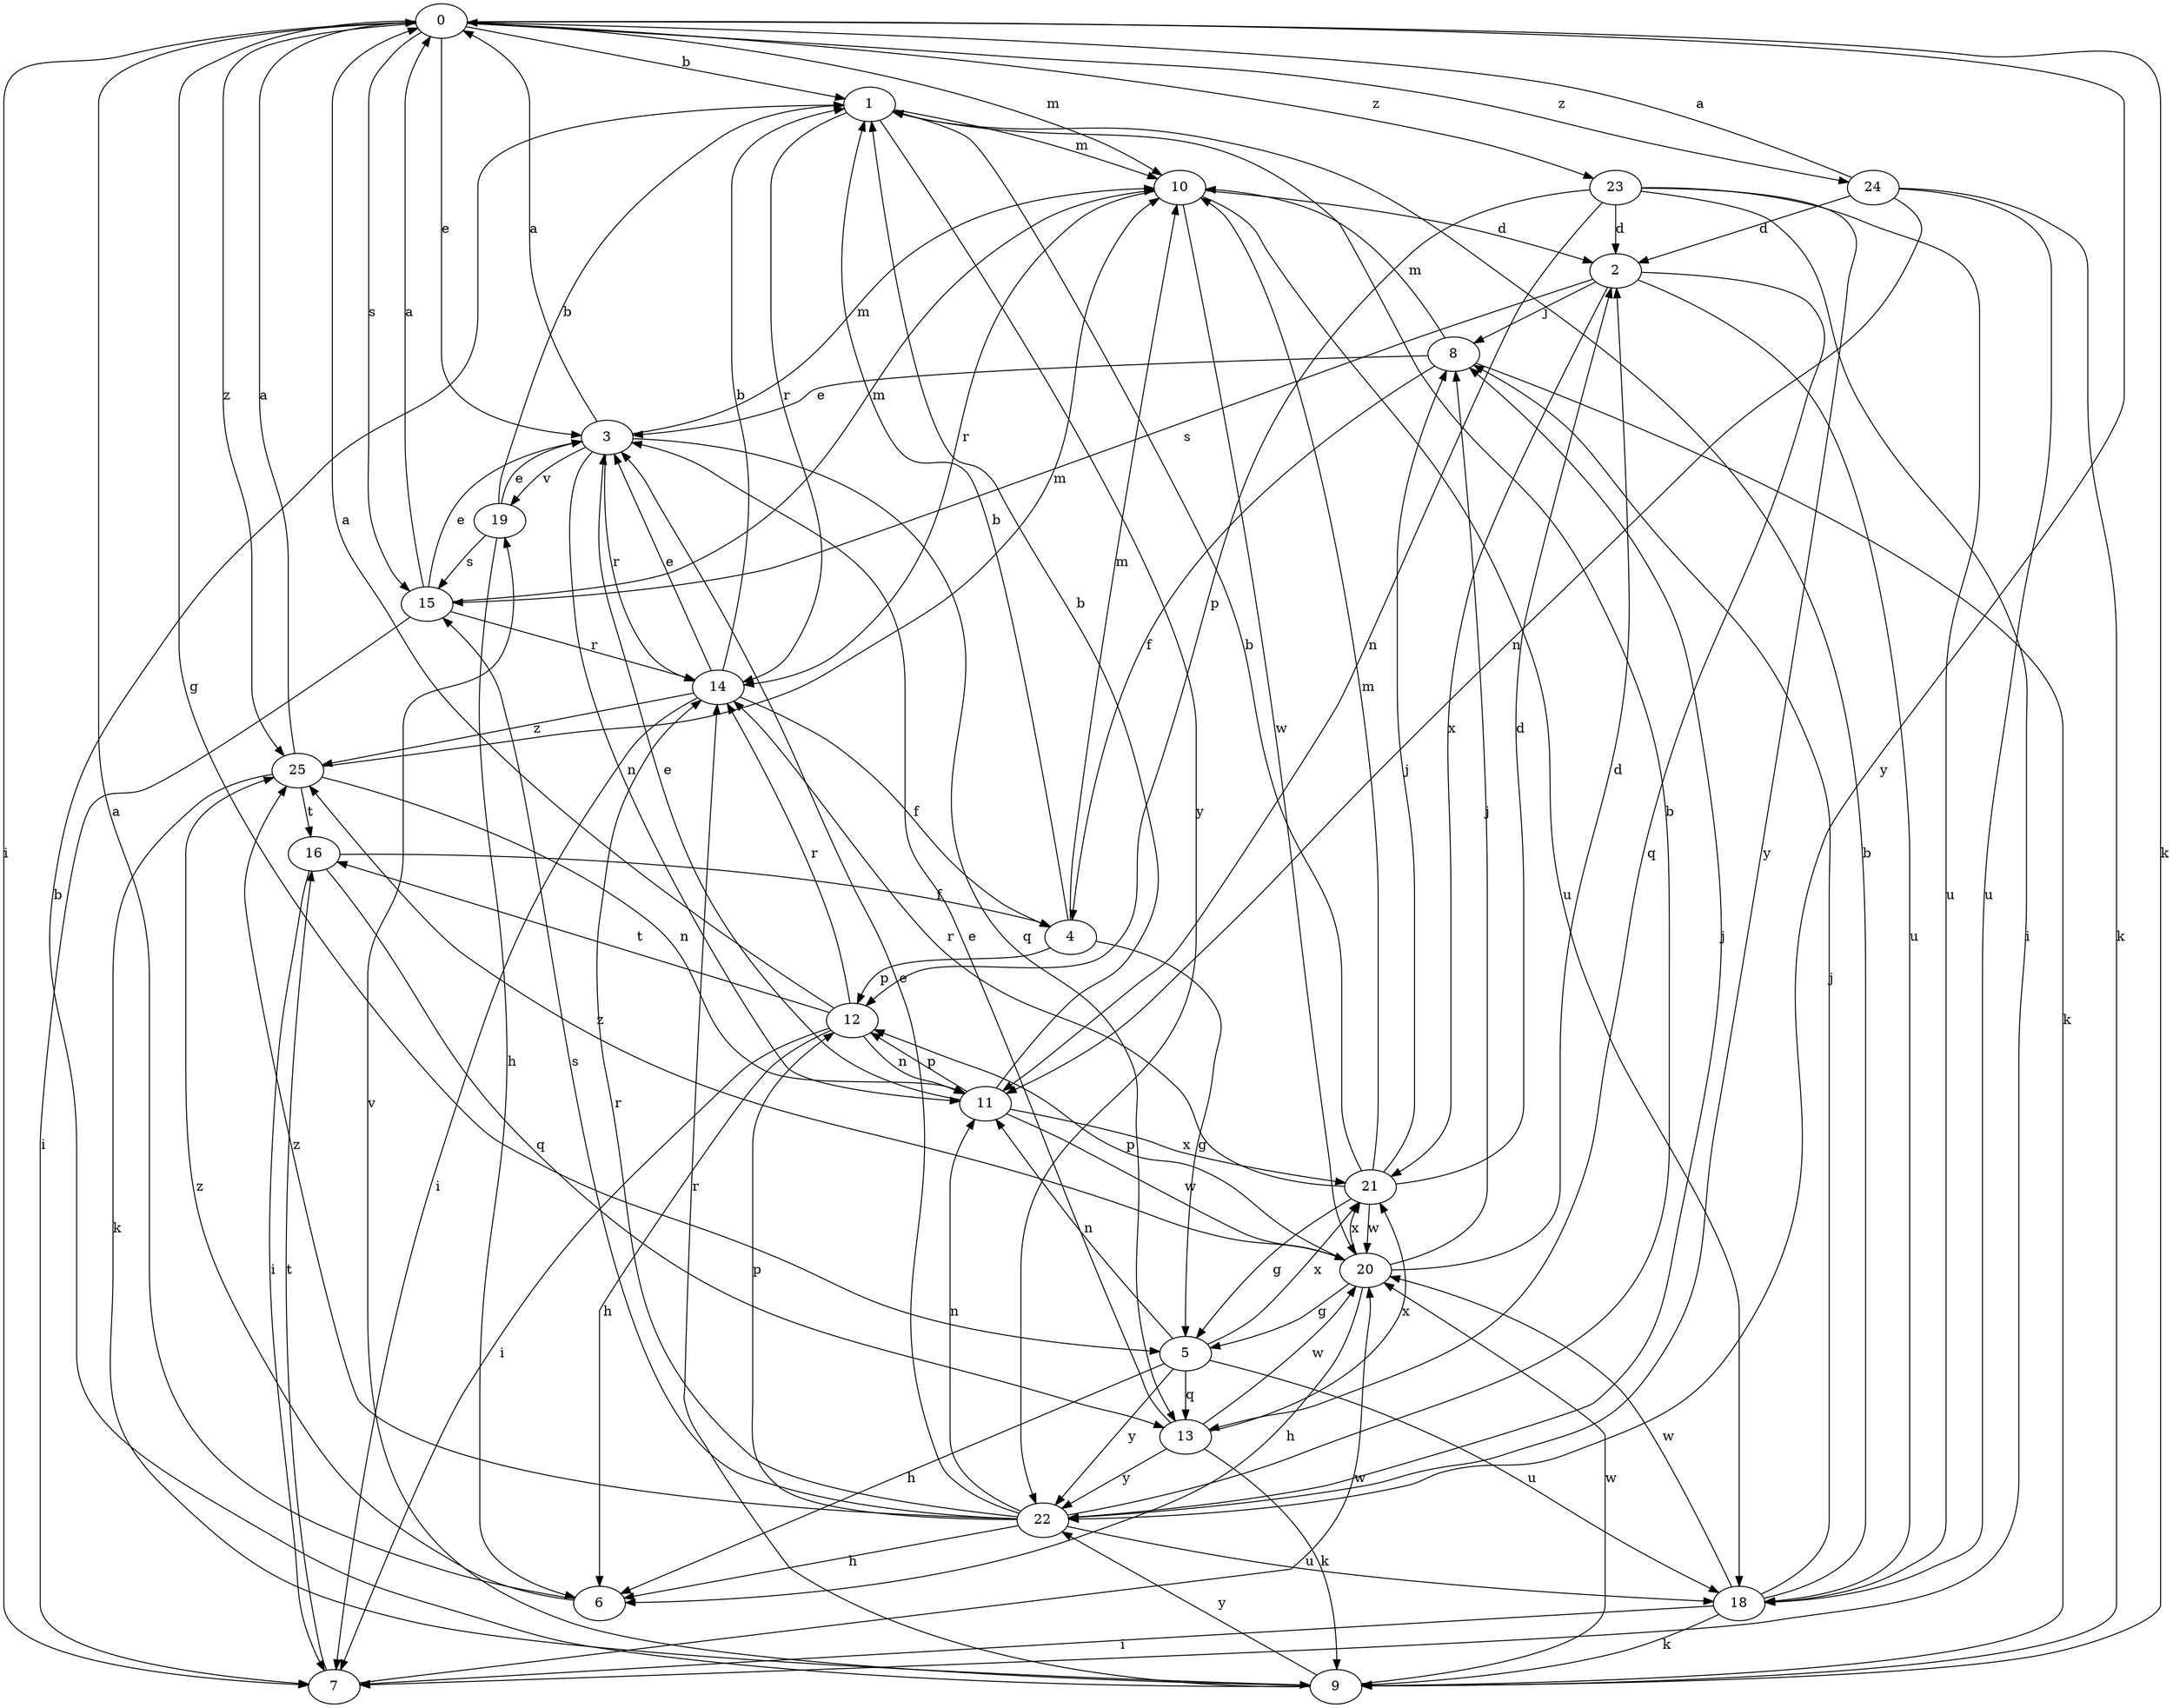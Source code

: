 strict digraph  {
0;
1;
2;
3;
4;
5;
6;
7;
8;
9;
10;
11;
12;
13;
14;
15;
16;
18;
19;
20;
21;
22;
23;
24;
25;
0 -> 1  [label=b];
0 -> 3  [label=e];
0 -> 5  [label=g];
0 -> 7  [label=i];
0 -> 9  [label=k];
0 -> 10  [label=m];
0 -> 15  [label=s];
0 -> 22  [label=y];
0 -> 23  [label=z];
0 -> 24  [label=z];
0 -> 25  [label=z];
1 -> 10  [label=m];
1 -> 14  [label=r];
1 -> 22  [label=y];
2 -> 8  [label=j];
2 -> 13  [label=q];
2 -> 15  [label=s];
2 -> 18  [label=u];
2 -> 21  [label=x];
3 -> 0  [label=a];
3 -> 10  [label=m];
3 -> 11  [label=n];
3 -> 13  [label=q];
3 -> 14  [label=r];
3 -> 19  [label=v];
4 -> 1  [label=b];
4 -> 5  [label=g];
4 -> 10  [label=m];
4 -> 12  [label=p];
5 -> 6  [label=h];
5 -> 11  [label=n];
5 -> 13  [label=q];
5 -> 18  [label=u];
5 -> 21  [label=x];
5 -> 22  [label=y];
6 -> 0  [label=a];
6 -> 25  [label=z];
7 -> 16  [label=t];
7 -> 20  [label=w];
8 -> 3  [label=e];
8 -> 4  [label=f];
8 -> 9  [label=k];
8 -> 10  [label=m];
9 -> 1  [label=b];
9 -> 14  [label=r];
9 -> 19  [label=v];
9 -> 20  [label=w];
9 -> 22  [label=y];
10 -> 2  [label=d];
10 -> 14  [label=r];
10 -> 18  [label=u];
10 -> 20  [label=w];
11 -> 1  [label=b];
11 -> 3  [label=e];
11 -> 12  [label=p];
11 -> 20  [label=w];
11 -> 21  [label=x];
12 -> 0  [label=a];
12 -> 6  [label=h];
12 -> 7  [label=i];
12 -> 11  [label=n];
12 -> 14  [label=r];
12 -> 16  [label=t];
13 -> 3  [label=e];
13 -> 9  [label=k];
13 -> 20  [label=w];
13 -> 21  [label=x];
13 -> 22  [label=y];
14 -> 1  [label=b];
14 -> 3  [label=e];
14 -> 4  [label=f];
14 -> 7  [label=i];
14 -> 25  [label=z];
15 -> 0  [label=a];
15 -> 3  [label=e];
15 -> 7  [label=i];
15 -> 10  [label=m];
15 -> 14  [label=r];
16 -> 4  [label=f];
16 -> 7  [label=i];
16 -> 13  [label=q];
18 -> 1  [label=b];
18 -> 7  [label=i];
18 -> 8  [label=j];
18 -> 9  [label=k];
18 -> 20  [label=w];
19 -> 1  [label=b];
19 -> 3  [label=e];
19 -> 6  [label=h];
19 -> 15  [label=s];
20 -> 2  [label=d];
20 -> 5  [label=g];
20 -> 6  [label=h];
20 -> 8  [label=j];
20 -> 12  [label=p];
20 -> 21  [label=x];
20 -> 25  [label=z];
21 -> 1  [label=b];
21 -> 2  [label=d];
21 -> 5  [label=g];
21 -> 8  [label=j];
21 -> 10  [label=m];
21 -> 14  [label=r];
21 -> 20  [label=w];
22 -> 1  [label=b];
22 -> 3  [label=e];
22 -> 6  [label=h];
22 -> 8  [label=j];
22 -> 11  [label=n];
22 -> 12  [label=p];
22 -> 14  [label=r];
22 -> 15  [label=s];
22 -> 18  [label=u];
22 -> 25  [label=z];
23 -> 2  [label=d];
23 -> 7  [label=i];
23 -> 11  [label=n];
23 -> 12  [label=p];
23 -> 18  [label=u];
23 -> 22  [label=y];
24 -> 0  [label=a];
24 -> 2  [label=d];
24 -> 9  [label=k];
24 -> 11  [label=n];
24 -> 18  [label=u];
25 -> 0  [label=a];
25 -> 9  [label=k];
25 -> 10  [label=m];
25 -> 11  [label=n];
25 -> 16  [label=t];
}
